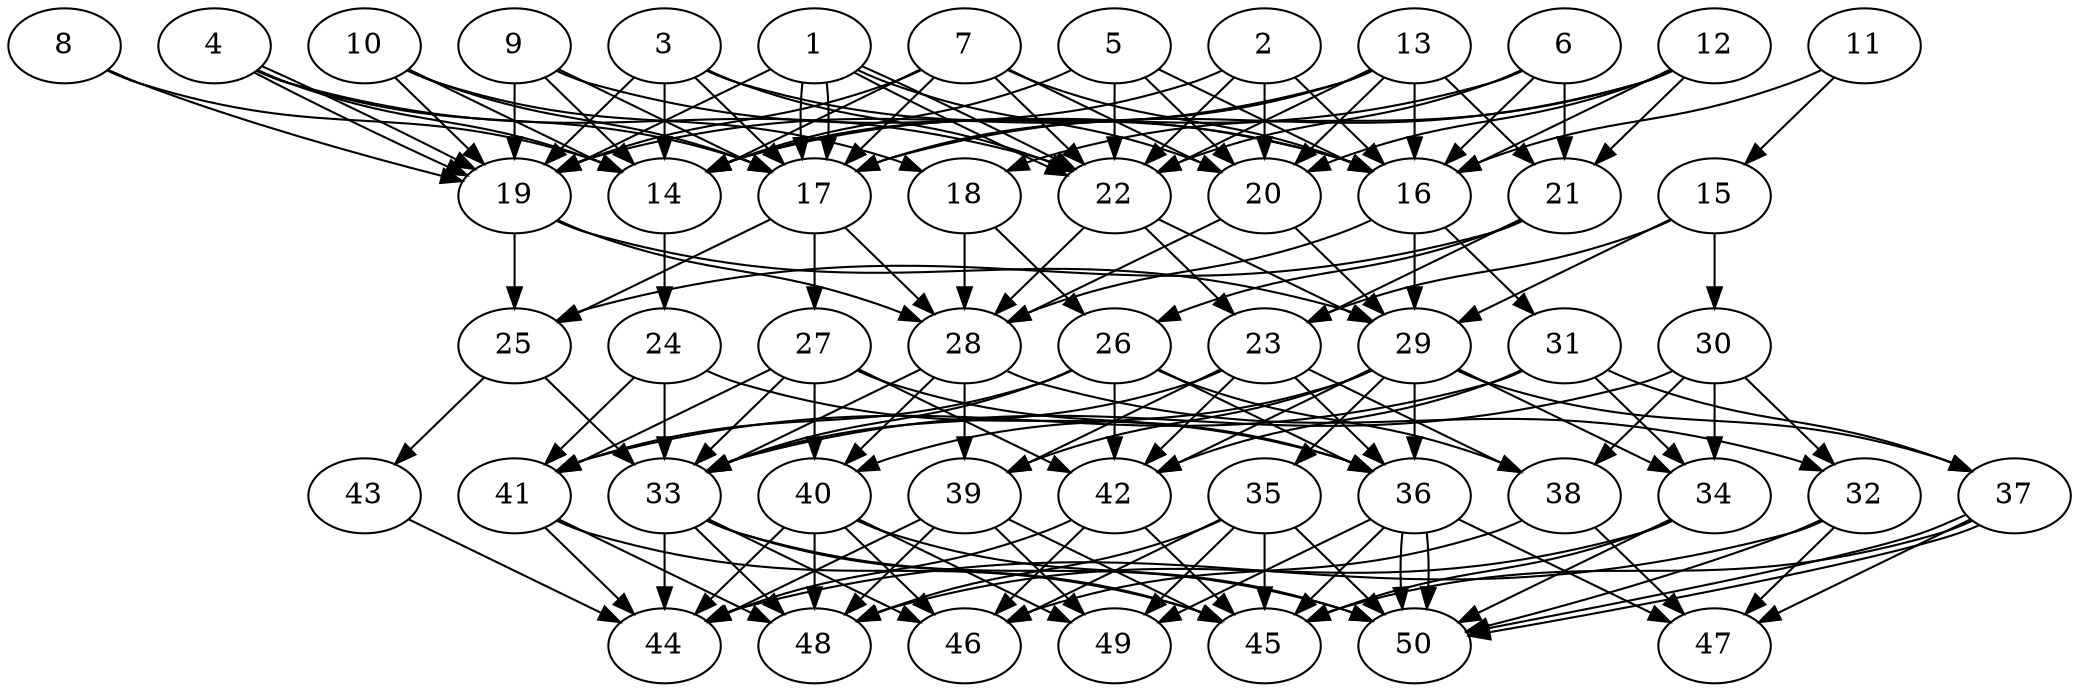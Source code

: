 // DAG automatically generated by daggen at Tue Aug  6 16:32:29 2019
// ./daggen --dot -n 50 --ccr 0.5 --fat 0.7 --regular 0.5 --density 0.7 --mindata 5242880 --maxdata 52428800 
digraph G {
  1 [size="27211776", alpha="0.14", expect_size="13605888"] 
  1 -> 17 [size ="13605888"]
  1 -> 17 [size ="13605888"]
  1 -> 19 [size ="13605888"]
  1 -> 20 [size ="13605888"]
  1 -> 22 [size ="13605888"]
  1 -> 22 [size ="13605888"]
  2 [size="90658816", alpha="0.13", expect_size="45329408"] 
  2 -> 14 [size ="45329408"]
  2 -> 16 [size ="45329408"]
  2 -> 20 [size ="45329408"]
  2 -> 22 [size ="45329408"]
  3 [size="72482816", alpha="0.13", expect_size="36241408"] 
  3 -> 14 [size ="36241408"]
  3 -> 16 [size ="36241408"]
  3 -> 17 [size ="36241408"]
  3 -> 19 [size ="36241408"]
  3 -> 22 [size ="36241408"]
  4 [size="91785216", alpha="0.11", expect_size="45892608"] 
  4 -> 14 [size ="45892608"]
  4 -> 17 [size ="45892608"]
  4 -> 19 [size ="45892608"]
  4 -> 19 [size ="45892608"]
  4 -> 22 [size ="45892608"]
  5 [size="24209408", alpha="0.17", expect_size="12104704"] 
  5 -> 14 [size ="12104704"]
  5 -> 16 [size ="12104704"]
  5 -> 20 [size ="12104704"]
  5 -> 22 [size ="12104704"]
  6 [size="79104000", alpha="0.01", expect_size="39552000"] 
  6 -> 14 [size ="39552000"]
  6 -> 16 [size ="39552000"]
  6 -> 21 [size ="39552000"]
  6 -> 22 [size ="39552000"]
  7 [size="48396288", alpha="0.14", expect_size="24198144"] 
  7 -> 14 [size ="24198144"]
  7 -> 16 [size ="24198144"]
  7 -> 17 [size ="24198144"]
  7 -> 19 [size ="24198144"]
  7 -> 20 [size ="24198144"]
  7 -> 22 [size ="24198144"]
  8 [size="42571776", alpha="0.03", expect_size="21285888"] 
  8 -> 14 [size ="21285888"]
  8 -> 19 [size ="21285888"]
  9 [size="55408640", alpha="0.11", expect_size="27704320"] 
  9 -> 14 [size ="27704320"]
  9 -> 16 [size ="27704320"]
  9 -> 17 [size ="27704320"]
  9 -> 19 [size ="27704320"]
  10 [size="69390336", alpha="0.18", expect_size="34695168"] 
  10 -> 14 [size ="34695168"]
  10 -> 17 [size ="34695168"]
  10 -> 18 [size ="34695168"]
  10 -> 19 [size ="34695168"]
  11 [size="34136064", alpha="0.12", expect_size="17068032"] 
  11 -> 15 [size ="17068032"]
  11 -> 16 [size ="17068032"]
  12 [size="98160640", alpha="0.05", expect_size="49080320"] 
  12 -> 16 [size ="49080320"]
  12 -> 17 [size ="49080320"]
  12 -> 18 [size ="49080320"]
  12 -> 20 [size ="49080320"]
  12 -> 21 [size ="49080320"]
  13 [size="65570816", alpha="0.09", expect_size="32785408"] 
  13 -> 16 [size ="32785408"]
  13 -> 17 [size ="32785408"]
  13 -> 19 [size ="32785408"]
  13 -> 20 [size ="32785408"]
  13 -> 21 [size ="32785408"]
  13 -> 22 [size ="32785408"]
  14 [size="32491520", alpha="0.08", expect_size="16245760"] 
  14 -> 24 [size ="16245760"]
  15 [size="85770240", alpha="0.14", expect_size="42885120"] 
  15 -> 23 [size ="42885120"]
  15 -> 29 [size ="42885120"]
  15 -> 30 [size ="42885120"]
  16 [size="73897984", alpha="0.16", expect_size="36948992"] 
  16 -> 28 [size ="36948992"]
  16 -> 29 [size ="36948992"]
  16 -> 31 [size ="36948992"]
  17 [size="79927296", alpha="0.02", expect_size="39963648"] 
  17 -> 25 [size ="39963648"]
  17 -> 27 [size ="39963648"]
  17 -> 28 [size ="39963648"]
  18 [size="51150848", alpha="0.02", expect_size="25575424"] 
  18 -> 26 [size ="25575424"]
  18 -> 28 [size ="25575424"]
  19 [size="64104448", alpha="0.01", expect_size="32052224"] 
  19 -> 25 [size ="32052224"]
  19 -> 28 [size ="32052224"]
  19 -> 29 [size ="32052224"]
  20 [size="22347776", alpha="0.02", expect_size="11173888"] 
  20 -> 28 [size ="11173888"]
  20 -> 29 [size ="11173888"]
  21 [size="13320192", alpha="0.06", expect_size="6660096"] 
  21 -> 23 [size ="6660096"]
  21 -> 25 [size ="6660096"]
  21 -> 26 [size ="6660096"]
  22 [size="71661568", alpha="0.08", expect_size="35830784"] 
  22 -> 23 [size ="35830784"]
  22 -> 28 [size ="35830784"]
  22 -> 29 [size ="35830784"]
  23 [size="96581632", alpha="0.03", expect_size="48290816"] 
  23 -> 33 [size ="48290816"]
  23 -> 36 [size ="48290816"]
  23 -> 38 [size ="48290816"]
  23 -> 39 [size ="48290816"]
  23 -> 42 [size ="48290816"]
  24 [size="42926080", alpha="0.15", expect_size="21463040"] 
  24 -> 33 [size ="21463040"]
  24 -> 36 [size ="21463040"]
  24 -> 41 [size ="21463040"]
  25 [size="80443392", alpha="0.10", expect_size="40221696"] 
  25 -> 33 [size ="40221696"]
  25 -> 43 [size ="40221696"]
  26 [size="51625984", alpha="0.19", expect_size="25812992"] 
  26 -> 33 [size ="25812992"]
  26 -> 36 [size ="25812992"]
  26 -> 38 [size ="25812992"]
  26 -> 41 [size ="25812992"]
  26 -> 42 [size ="25812992"]
  27 [size="31528960", alpha="0.17", expect_size="15764480"] 
  27 -> 33 [size ="15764480"]
  27 -> 36 [size ="15764480"]
  27 -> 40 [size ="15764480"]
  27 -> 41 [size ="15764480"]
  27 -> 42 [size ="15764480"]
  28 [size="41404416", alpha="0.01", expect_size="20702208"] 
  28 -> 32 [size ="20702208"]
  28 -> 33 [size ="20702208"]
  28 -> 39 [size ="20702208"]
  28 -> 40 [size ="20702208"]
  29 [size="50171904", alpha="0.15", expect_size="25085952"] 
  29 -> 34 [size ="25085952"]
  29 -> 35 [size ="25085952"]
  29 -> 36 [size ="25085952"]
  29 -> 37 [size ="25085952"]
  29 -> 39 [size ="25085952"]
  29 -> 40 [size ="25085952"]
  29 -> 42 [size ="25085952"]
  30 [size="53778432", alpha="0.01", expect_size="26889216"] 
  30 -> 32 [size ="26889216"]
  30 -> 33 [size ="26889216"]
  30 -> 34 [size ="26889216"]
  30 -> 38 [size ="26889216"]
  31 [size="62429184", alpha="0.12", expect_size="31214592"] 
  31 -> 34 [size ="31214592"]
  31 -> 37 [size ="31214592"]
  31 -> 41 [size ="31214592"]
  31 -> 42 [size ="31214592"]
  32 [size="92850176", alpha="0.02", expect_size="46425088"] 
  32 -> 44 [size ="46425088"]
  32 -> 47 [size ="46425088"]
  32 -> 50 [size ="46425088"]
  33 [size="36472832", alpha="0.04", expect_size="18236416"] 
  33 -> 44 [size ="18236416"]
  33 -> 45 [size ="18236416"]
  33 -> 46 [size ="18236416"]
  33 -> 48 [size ="18236416"]
  33 -> 50 [size ="18236416"]
  34 [size="49666048", alpha="0.10", expect_size="24833024"] 
  34 -> 45 [size ="24833024"]
  34 -> 48 [size ="24833024"]
  34 -> 50 [size ="24833024"]
  35 [size="24987648", alpha="0.12", expect_size="12493824"] 
  35 -> 45 [size ="12493824"]
  35 -> 46 [size ="12493824"]
  35 -> 48 [size ="12493824"]
  35 -> 49 [size ="12493824"]
  35 -> 50 [size ="12493824"]
  36 [size="70531072", alpha="0.07", expect_size="35265536"] 
  36 -> 45 [size ="35265536"]
  36 -> 47 [size ="35265536"]
  36 -> 49 [size ="35265536"]
  36 -> 50 [size ="35265536"]
  36 -> 50 [size ="35265536"]
  37 [size="66177024", alpha="0.18", expect_size="33088512"] 
  37 -> 45 [size ="33088512"]
  37 -> 47 [size ="33088512"]
  37 -> 50 [size ="33088512"]
  37 -> 50 [size ="33088512"]
  38 [size="49833984", alpha="0.17", expect_size="24916992"] 
  38 -> 46 [size ="24916992"]
  38 -> 47 [size ="24916992"]
  39 [size="53587968", alpha="0.07", expect_size="26793984"] 
  39 -> 44 [size ="26793984"]
  39 -> 45 [size ="26793984"]
  39 -> 48 [size ="26793984"]
  39 -> 49 [size ="26793984"]
  40 [size="27994112", alpha="0.20", expect_size="13997056"] 
  40 -> 44 [size ="13997056"]
  40 -> 46 [size ="13997056"]
  40 -> 48 [size ="13997056"]
  40 -> 49 [size ="13997056"]
  40 -> 50 [size ="13997056"]
  41 [size="31954944", alpha="0.13", expect_size="15977472"] 
  41 -> 44 [size ="15977472"]
  41 -> 45 [size ="15977472"]
  41 -> 48 [size ="15977472"]
  42 [size="89122816", alpha="0.20", expect_size="44561408"] 
  42 -> 44 [size ="44561408"]
  42 -> 45 [size ="44561408"]
  42 -> 46 [size ="44561408"]
  43 [size="98428928", alpha="0.04", expect_size="49214464"] 
  43 -> 44 [size ="49214464"]
  44 [size="20588544", alpha="0.16", expect_size="10294272"] 
  45 [size="66351104", alpha="0.02", expect_size="33175552"] 
  46 [size="27887616", alpha="0.17", expect_size="13943808"] 
  47 [size="62986240", alpha="0.16", expect_size="31493120"] 
  48 [size="52340736", alpha="0.03", expect_size="26170368"] 
  49 [size="36622336", alpha="0.17", expect_size="18311168"] 
  50 [size="69445632", alpha="0.01", expect_size="34722816"] 
}
